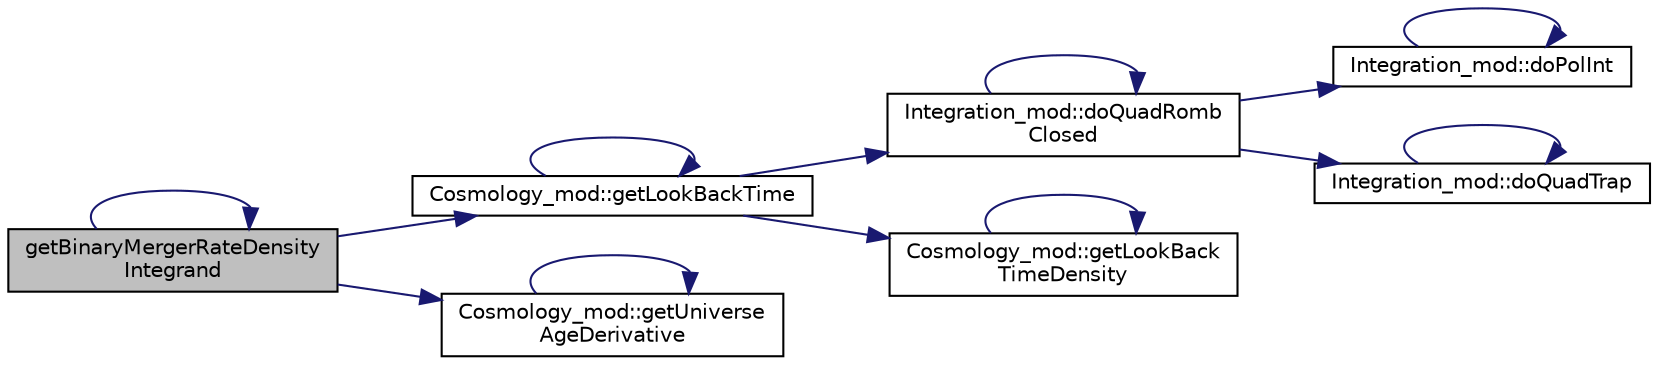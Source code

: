digraph "getBinaryMergerRateDensityIntegrand"
{
 // LATEX_PDF_SIZE
  edge [fontname="Helvetica",fontsize="10",labelfontname="Helvetica",labelfontsize="10"];
  node [fontname="Helvetica",fontsize="10",shape=record];
  rankdir="LR";
  Node1 [label="getBinaryMergerRateDensity\lIntegrand",height=0.2,width=0.4,color="black", fillcolor="grey75", style="filled", fontcolor="black",tooltip=" "];
  Node1 -> Node1 [color="midnightblue",fontsize="10",style="solid",fontname="Helvetica"];
  Node1 -> Node2 [color="midnightblue",fontsize="10",style="solid",fontname="Helvetica"];
  Node2 [label="Cosmology_mod::getLookBackTime",height=0.2,width=0.4,color="black", fillcolor="white", style="filled",URL="$namespaceCosmology__mod.html#a95b89d72b71ac21b69dca5d4be7bf5f3",tooltip="Return the cosmological lookback time in GYrs at the given redshift for the assumed cosmological para..."];
  Node2 -> Node3 [color="midnightblue",fontsize="10",style="solid",fontname="Helvetica"];
  Node3 [label="Integration_mod::doQuadRomb\lClosed",height=0.2,width=0.4,color="black", fillcolor="white", style="filled",URL="$namespaceIntegration__mod.html#af8fc3f43e7948c94594041ed0ce3b2a3",tooltip="Return the integral of function getFunc in the closed range [lowerLim,upperLim] using Adaptive Romber..."];
  Node3 -> Node4 [color="midnightblue",fontsize="10",style="solid",fontname="Helvetica"];
  Node4 [label="Integration_mod::doPolInt",height=0.2,width=0.4,color="black", fillcolor="white", style="filled",URL="$namespaceIntegration__mod.html#a6af456f3f4755f8fcbb99292c81d8c55",tooltip=" "];
  Node4 -> Node4 [color="midnightblue",fontsize="10",style="solid",fontname="Helvetica"];
  Node3 -> Node3 [color="midnightblue",fontsize="10",style="solid",fontname="Helvetica"];
  Node3 -> Node5 [color="midnightblue",fontsize="10",style="solid",fontname="Helvetica"];
  Node5 [label="Integration_mod::doQuadTrap",height=0.2,width=0.4,color="black", fillcolor="white", style="filled",URL="$namespaceIntegration__mod.html#a5a20f6d4a6161dd4fff687c5c790dc9c",tooltip=" "];
  Node5 -> Node5 [color="midnightblue",fontsize="10",style="solid",fontname="Helvetica"];
  Node2 -> Node2 [color="midnightblue",fontsize="10",style="solid",fontname="Helvetica"];
  Node2 -> Node6 [color="midnightblue",fontsize="10",style="solid",fontname="Helvetica"];
  Node6 [label="Cosmology_mod::getLookBack\lTimeDensity",height=0.2,width=0.4,color="black", fillcolor="white", style="filled",URL="$namespaceCosmology__mod.html#a05d40c6dc6011976113b609b5a5def3f",tooltip="Return the differential (w.r.t. z) cosmological lookback time in GYrs at the given redshift for the a..."];
  Node6 -> Node6 [color="midnightblue",fontsize="10",style="solid",fontname="Helvetica"];
  Node1 -> Node7 [color="midnightblue",fontsize="10",style="solid",fontname="Helvetica"];
  Node7 [label="Cosmology_mod::getUniverse\lAgeDerivative",height=0.2,width=0.4,color="black", fillcolor="white", style="filled",URL="$namespaceCosmology__mod.html#aa74d62c7da4fdd3f24982ba08132aec3",tooltip="Return the derivative of the age of the Universe, w.r.t. redshift for a given input redshift + 1."];
  Node7 -> Node7 [color="midnightblue",fontsize="10",style="solid",fontname="Helvetica"];
}
